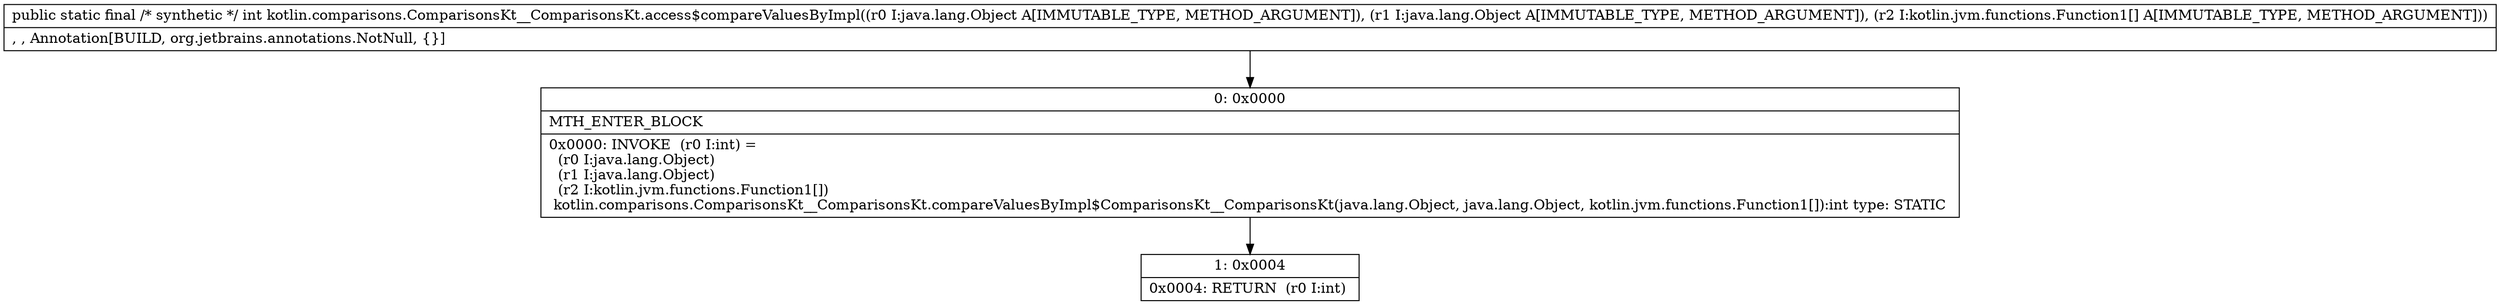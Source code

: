 digraph "CFG forkotlin.comparisons.ComparisonsKt__ComparisonsKt.access$compareValuesByImpl(Ljava\/lang\/Object;Ljava\/lang\/Object;[Lkotlin\/jvm\/functions\/Function1;)I" {
Node_0 [shape=record,label="{0\:\ 0x0000|MTH_ENTER_BLOCK\l|0x0000: INVOKE  (r0 I:int) = \l  (r0 I:java.lang.Object)\l  (r1 I:java.lang.Object)\l  (r2 I:kotlin.jvm.functions.Function1[])\l kotlin.comparisons.ComparisonsKt__ComparisonsKt.compareValuesByImpl$ComparisonsKt__ComparisonsKt(java.lang.Object, java.lang.Object, kotlin.jvm.functions.Function1[]):int type: STATIC \l}"];
Node_1 [shape=record,label="{1\:\ 0x0004|0x0004: RETURN  (r0 I:int) \l}"];
MethodNode[shape=record,label="{public static final \/* synthetic *\/ int kotlin.comparisons.ComparisonsKt__ComparisonsKt.access$compareValuesByImpl((r0 I:java.lang.Object A[IMMUTABLE_TYPE, METHOD_ARGUMENT]), (r1 I:java.lang.Object A[IMMUTABLE_TYPE, METHOD_ARGUMENT]), (r2 I:kotlin.jvm.functions.Function1[] A[IMMUTABLE_TYPE, METHOD_ARGUMENT]))  | , , Annotation[BUILD, org.jetbrains.annotations.NotNull, \{\}]\l}"];
MethodNode -> Node_0;
Node_0 -> Node_1;
}

